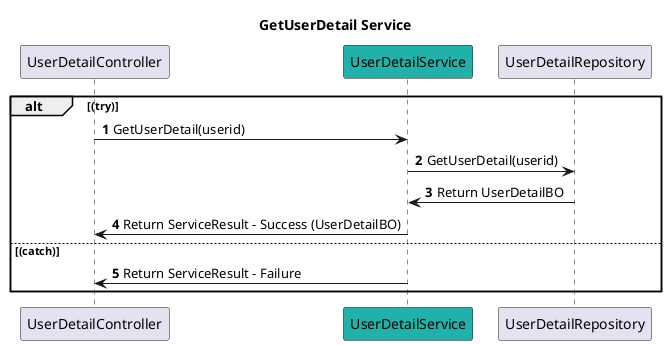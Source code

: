 @startuml

title GetUserDetail Service
autonumber

participant UserDetailController
participant UserDetailService #LightSeaGreen
participant UserDetailRepository

alt (try)

    UserDetailController -> UserDetailService : GetUserDetail(userid)
   UserDetailService -> UserDetailRepository : GetUserDetail(userid)
    UserDetailRepository -> UserDetailService : Return UserDetailBO

    UserDetailService -> UserDetailController : Return ServiceResult - Success (UserDetailBO)
    ' alt (True - Success) 

    ' else (False - Update Failed)
    '    UserDetailService -> UserDetailController : Return ServiceResult - Update Failed (Empty Data)
    ' end

else (catch)
    UserDetailService -> UserDetailController : Return ServiceResult - Failure

end
